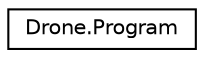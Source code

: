 digraph "Graphical Class Hierarchy"
{
  edge [fontname="Helvetica",fontsize="10",labelfontname="Helvetica",labelfontsize="10"];
  node [fontname="Helvetica",fontsize="10",shape=record];
  rankdir="LR";
  Node1 [label="Drone.Program",height=0.2,width=0.4,color="black", fillcolor="white", style="filled",URL="$d7/db9/class_drone_1_1_program.html",tooltip="The program. "];
}
